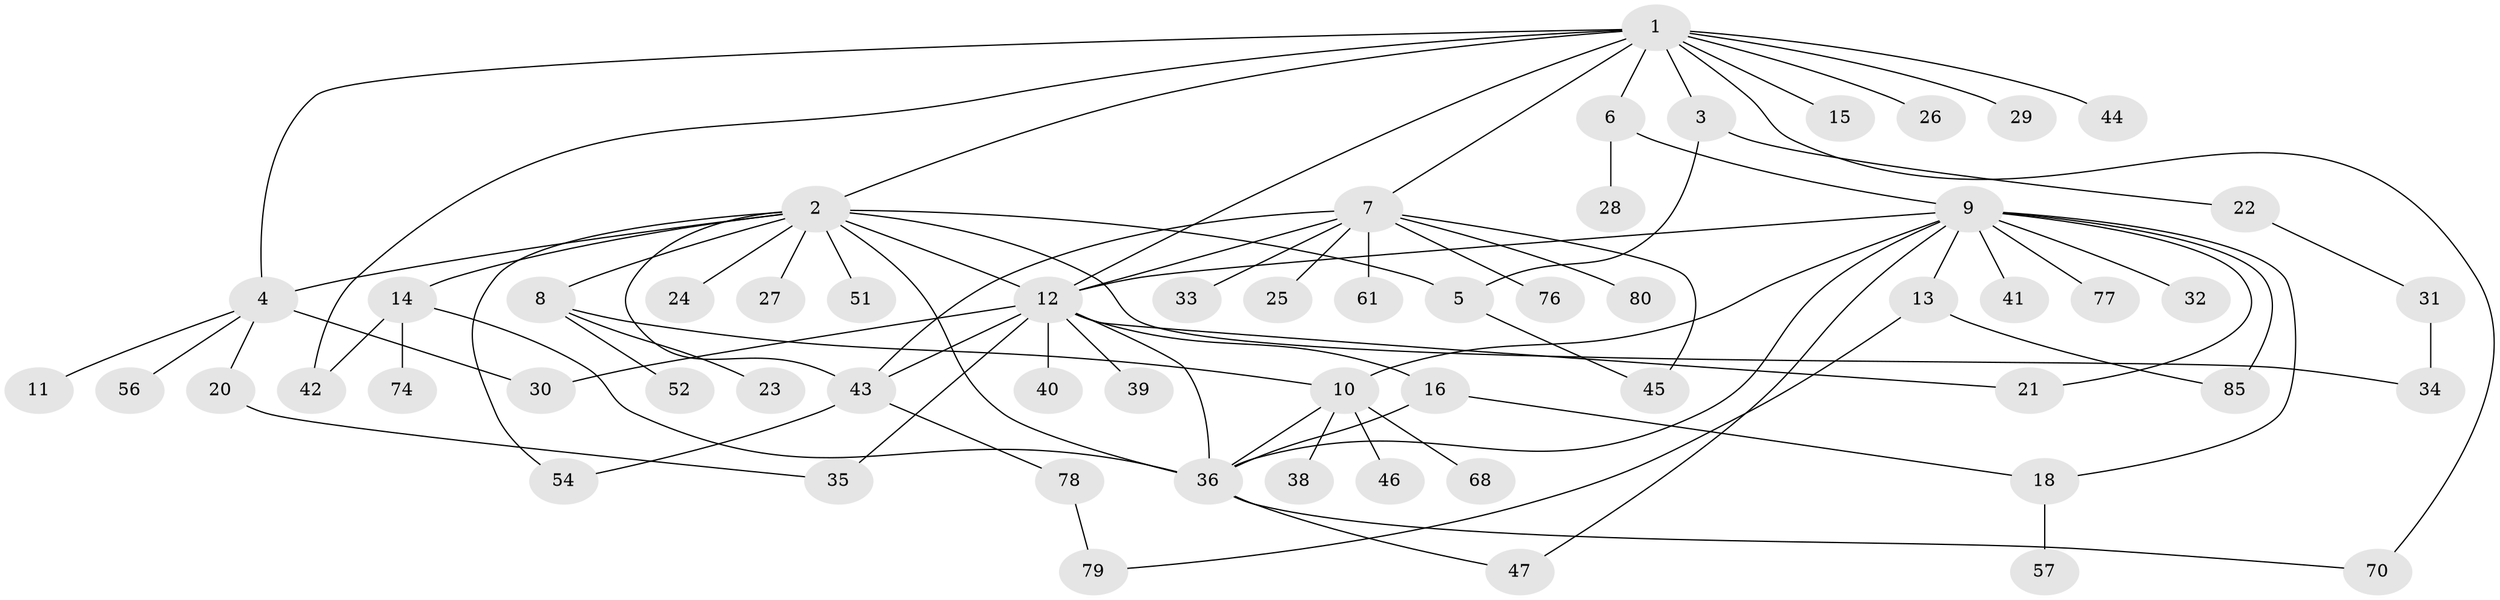 // original degree distribution, {12: 0.023529411764705882, 15: 0.023529411764705882, 3: 0.09411764705882353, 7: 0.023529411764705882, 4: 0.03529411764705882, 9: 0.023529411764705882, 1: 0.4, 5: 0.023529411764705882, 2: 0.32941176470588235, 6: 0.023529411764705882}
// Generated by graph-tools (version 1.1) at 2025/18/03/04/25 18:18:24]
// undirected, 59 vertices, 83 edges
graph export_dot {
graph [start="1"]
  node [color=gray90,style=filled];
  1;
  2 [super="+17+53+49+75+69"];
  3;
  4;
  5;
  6 [super="+66"];
  7;
  8;
  9;
  10;
  11;
  12 [super="+55+19+50+71+62"];
  13;
  14;
  15;
  16 [super="+63+73"];
  18;
  20;
  21 [super="+37"];
  22;
  23;
  24;
  25;
  26;
  27;
  28;
  29;
  30 [super="+82"];
  31 [super="+58"];
  32;
  33;
  34;
  35;
  36 [super="+48+59"];
  38;
  39;
  40;
  41 [super="+65"];
  42;
  43;
  44;
  45 [super="+60"];
  46 [super="+67"];
  47;
  51;
  52 [super="+81"];
  54;
  56;
  57;
  61;
  68;
  70;
  74;
  76;
  77;
  78 [super="+84"];
  79;
  80;
  85;
  1 -- 2;
  1 -- 3;
  1 -- 4;
  1 -- 6;
  1 -- 7;
  1 -- 12;
  1 -- 15;
  1 -- 26;
  1 -- 29;
  1 -- 42;
  1 -- 44;
  1 -- 70;
  2 -- 4 [weight=2];
  2 -- 5;
  2 -- 8;
  2 -- 12 [weight=2];
  2 -- 14;
  2 -- 27;
  2 -- 43;
  2 -- 54;
  2 -- 34;
  2 -- 51;
  2 -- 24;
  2 -- 36 [weight=2];
  3 -- 5;
  3 -- 22;
  4 -- 11;
  4 -- 20;
  4 -- 56;
  4 -- 30;
  5 -- 45;
  6 -- 9;
  6 -- 28;
  7 -- 12;
  7 -- 25;
  7 -- 33;
  7 -- 43;
  7 -- 45;
  7 -- 61;
  7 -- 76;
  7 -- 80;
  8 -- 10;
  8 -- 23;
  8 -- 52;
  9 -- 10;
  9 -- 13;
  9 -- 18;
  9 -- 21;
  9 -- 32;
  9 -- 36;
  9 -- 41;
  9 -- 47;
  9 -- 77;
  9 -- 85;
  9 -- 12;
  10 -- 38;
  10 -- 46 [weight=2];
  10 -- 68;
  10 -- 36;
  12 -- 16;
  12 -- 35;
  12 -- 39;
  12 -- 40;
  12 -- 43;
  12 -- 21;
  12 -- 30;
  12 -- 36 [weight=2];
  13 -- 79;
  13 -- 85;
  14 -- 36 [weight=2];
  14 -- 42;
  14 -- 74;
  16 -- 18;
  16 -- 36;
  18 -- 57;
  20 -- 35;
  22 -- 31;
  31 -- 34;
  36 -- 47;
  36 -- 70;
  43 -- 54;
  43 -- 78;
  78 -- 79;
}
